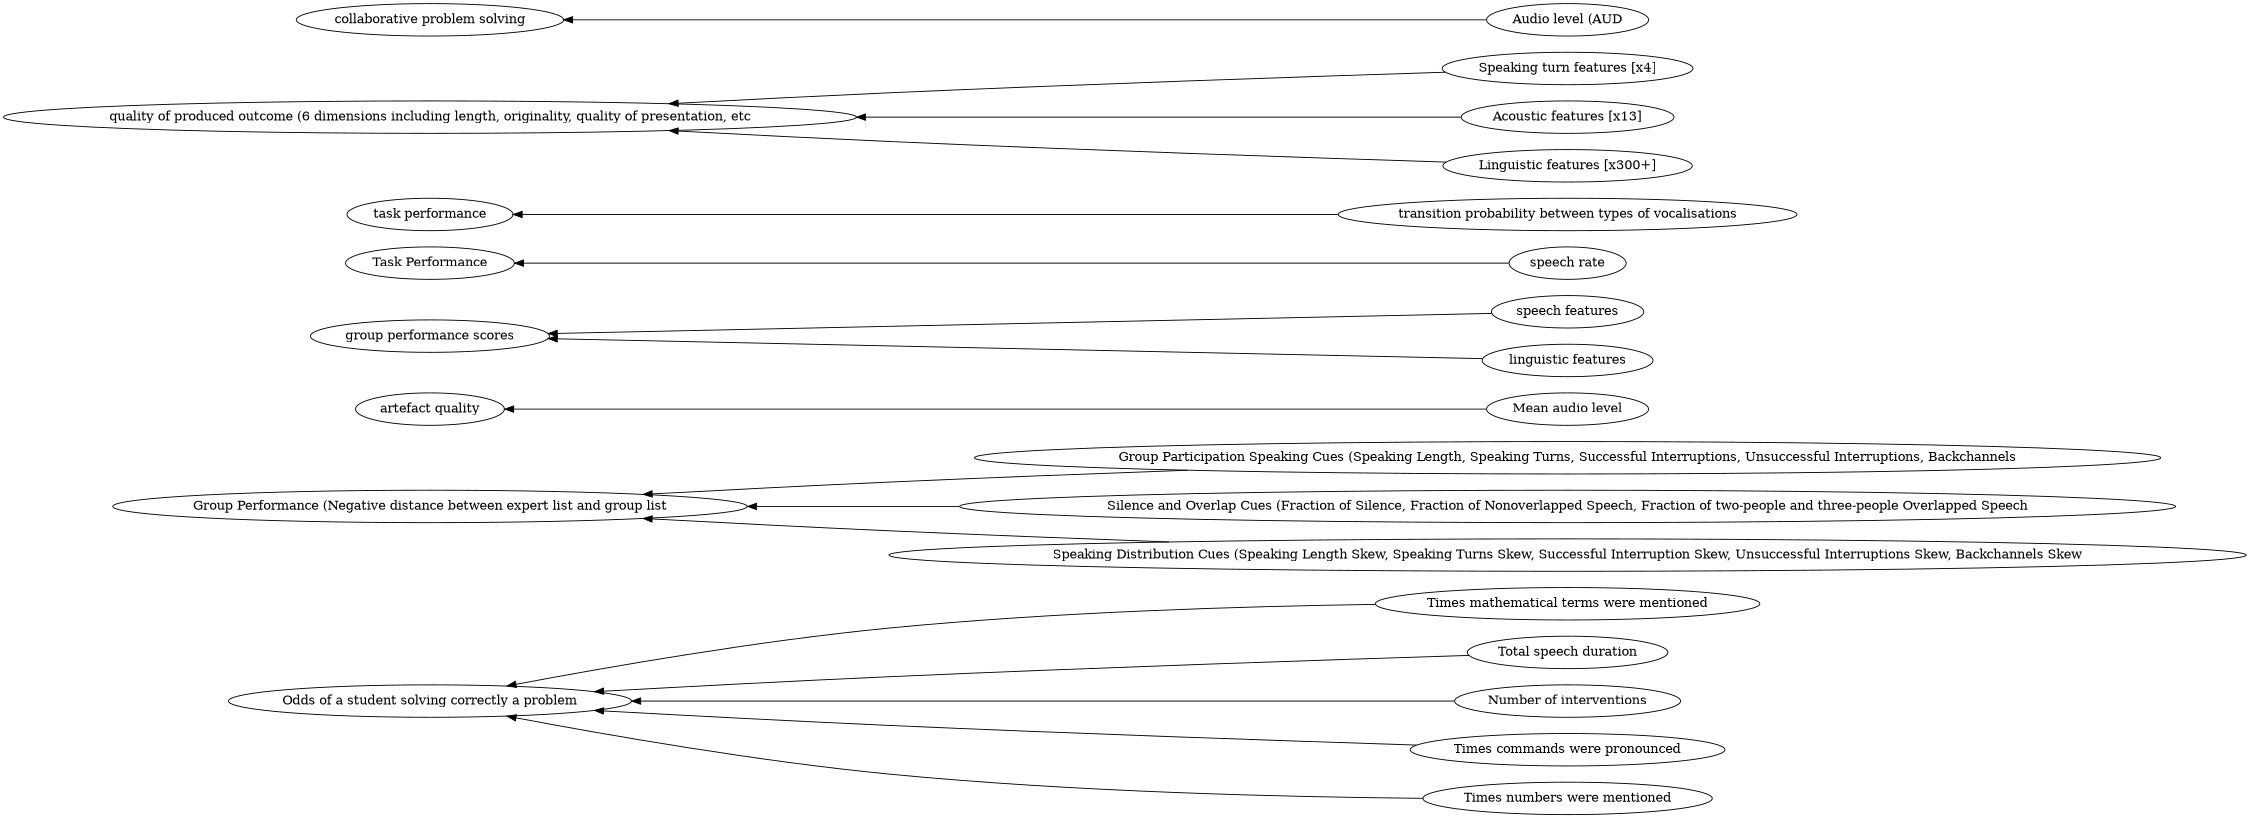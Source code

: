 digraph Test {
	rankdir=RL
	size="15,15"
	overlap=false
	splines=true
	{rank=same; "Times mathematical terms were mentioned" "Group Participation Speaking Cues (Speaking Length, Speaking Turns, Successful Interruptions, Unsuccessful Interruptions, Backchannels" "Mean audio level" "Total speech duration" "speech features" "speech rate" "Number of interventions" "transition probability between types of vocalisations" "Speaking turn features [x4]" "Acoustic features [x13]" "Linguistic features [x300+]" "Silence and Overlap Cues (Fraction of Silence, Fraction of Nonoverlapped Speech, Fraction of two-people and three-people Overlapped Speech" "linguistic features" "Times commands were pronounced" "Audio level (AUD" "Times numbers were mentioned" "Speaking Distribution Cues (Speaking Length Skew, Speaking Turns Skew, Successful Interruption Skew, Unsuccessful Interruptions Skew, Backchannels Skew";}
	{rank=same; "quality of produced outcome (6 dimensions including length, originality, quality of presentation, etc" "Group Performance (Negative distance between expert list and group list" "Odds of a student solving correctly a problem" "group performance scores" "artefact quality" "collaborative problem solving" "Task Performance" "task performance";}
	"Group Participation Speaking Cues (Speaking Length, Speaking Turns, Successful Interruptions, Unsuccessful Interruptions, Backchannels" [href="https://scholar.google.com/scholar?hl=en&q=An%20Interactive%20Table%20for%20Supporting%20Participation%20Balance%20in%20Face-to-Face%20Collaborative%20Learning"]
	"Group Participation Speaking Cues (Speaking Length, Speaking Turns, Successful Interruptions, Unsuccessful Interruptions, Backchannels" -> "Group Performance (Negative distance between expert list and group list"
	"Silence and Overlap Cues (Fraction of Silence, Fraction of Nonoverlapped Speech, Fraction of two-people and three-people Overlapped Speech" [href="https://scholar.google.com/scholar?hl=en&q=An%20Interactive%20Table%20for%20Supporting%20Participation%20Balance%20in%20Face-to-Face%20Collaborative%20Learning"]
	"Silence and Overlap Cues (Fraction of Silence, Fraction of Nonoverlapped Speech, Fraction of two-people and three-people Overlapped Speech" -> "Group Performance (Negative distance between expert list and group list"
	"Speaking Distribution Cues (Speaking Length Skew, Speaking Turns Skew, Successful Interruption Skew, Unsuccessful Interruptions Skew, Backchannels Skew" [href="https://scholar.google.com/scholar?hl=en&q=An%20Interactive%20Table%20for%20Supporting%20Participation%20Balance%20in%20Face-to-Face%20Collaborative%20Learning"]
	"Speaking Distribution Cues (Speaking Length Skew, Speaking Turns Skew, Successful Interruption Skew, Unsuccessful Interruptions Skew, Backchannels Skew" -> "Group Performance (Negative distance between expert list and group list"
	"speech features" [href="https://scholar.google.com/scholar?hl=en&q=An%20Interactive%20Table%20for%20Supporting%20Participation%20Balance%20in%20Face-to-Face%20Collaborative%20Learning"]
	"speech features" -> "group performance scores"
	"linguistic features" [href="https://scholar.google.com/scholar?hl=en&q=An%20Interactive%20Table%20for%20Supporting%20Participation%20Balance%20in%20Face-to-Face%20Collaborative%20Learning"]
	"linguistic features" -> "group performance scores"
	"Number of interventions" [href="https://scholar.google.com/scholar?hl=en&q=An%20Interactive%20Table%20for%20Supporting%20Participation%20Balance%20in%20Face-to-Face%20Collaborative%20Learning"]
	"Number of interventions" -> "Odds of a student solving correctly a problem"
	"Total speech duration" [href="https://scholar.google.com/scholar?hl=en&q=An%20Interactive%20Table%20for%20Supporting%20Participation%20Balance%20in%20Face-to-Face%20Collaborative%20Learning"]
	"Total speech duration" -> "Odds of a student solving correctly a problem"
	"Times numbers were mentioned" [href="https://scholar.google.com/scholar?hl=en&q=An%20Interactive%20Table%20for%20Supporting%20Participation%20Balance%20in%20Face-to-Face%20Collaborative%20Learning"]
	"Times numbers were mentioned" -> "Odds of a student solving correctly a problem"
	"Times mathematical terms were mentioned" [href="https://scholar.google.com/scholar?hl=en&q=An%20Interactive%20Table%20for%20Supporting%20Participation%20Balance%20in%20Face-to-Face%20Collaborative%20Learning"]
	"Times mathematical terms were mentioned" -> "Odds of a student solving correctly a problem"
	"Times commands were pronounced" [href="https://scholar.google.com/scholar?hl=en&q=An%20Interactive%20Table%20for%20Supporting%20Participation%20Balance%20in%20Face-to-Face%20Collaborative%20Learning"]
	"Times commands were pronounced" -> "Odds of a student solving correctly a problem"
	"transition probability between types of vocalisations" [href="https://scholar.google.com/scholar?hl=en&q=An%20Interactive%20Table%20for%20Supporting%20Participation%20Balance%20in%20Face-to-Face%20Collaborative%20Learning"]
	"transition probability between types of vocalisations" -> "task performance"
	"speech rate" [href="https://scholar.google.com/scholar?hl=en&q=An%20Interactive%20Table%20for%20Supporting%20Participation%20Balance%20in%20Face-to-Face%20Collaborative%20Learning"]
	"speech rate" -> "Task Performance"
	"Speaking turn features [x4]" [href="https://scholar.google.com/scholar?hl=en&q=An%20Interactive%20Table%20for%20Supporting%20Participation%20Balance%20in%20Face-to-Face%20Collaborative%20Learning"]
	"Speaking turn features [x4]" -> "quality of produced outcome (6 dimensions including length, originality, quality of presentation, etc"
	"Acoustic features [x13]" [href="https://scholar.google.com/scholar?hl=en&q=An%20Interactive%20Table%20for%20Supporting%20Participation%20Balance%20in%20Face-to-Face%20Collaborative%20Learning"]
	"Acoustic features [x13]" -> "quality of produced outcome (6 dimensions including length, originality, quality of presentation, etc"
	"Linguistic features [x300+]" [href="https://scholar.google.com/scholar?hl=en&q=An%20Interactive%20Table%20for%20Supporting%20Participation%20Balance%20in%20Face-to-Face%20Collaborative%20Learning"]
	"Linguistic features [x300+]" -> "quality of produced outcome (6 dimensions including length, originality, quality of presentation, etc"
	"Mean audio level" [href="https://scholar.google.com/scholar?hl=en&q=An%20Interactive%20Table%20for%20Supporting%20Participation%20Balance%20in%20Face-to-Face%20Collaborative%20Learning"]
	"Mean audio level" -> "artefact quality"
	"Audio level (AUD" [href="https://scholar.google.com/scholar?hl=en&q=An%20Interactive%20Table%20for%20Supporting%20Participation%20Balance%20in%20Face-to-Face%20Collaborative%20Learning"]
	"Audio level (AUD" -> "collaborative problem solving"
}
